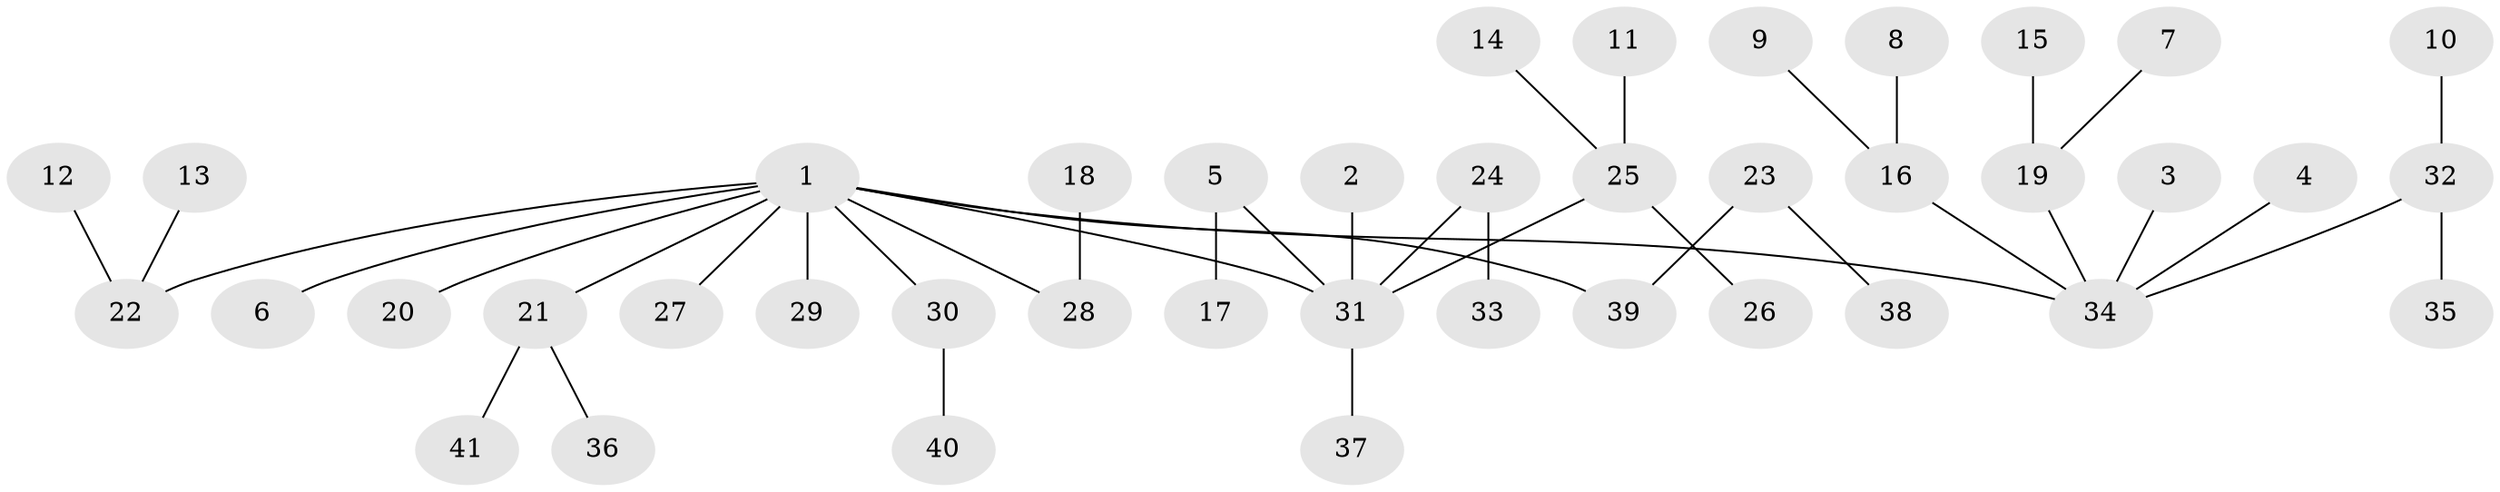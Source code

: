 // original degree distribution, {5: 0.06172839506172839, 4: 0.07407407407407407, 6: 0.012345679012345678, 3: 0.08641975308641975, 2: 0.2716049382716049, 1: 0.49382716049382713}
// Generated by graph-tools (version 1.1) at 2025/26/03/09/25 03:26:25]
// undirected, 41 vertices, 40 edges
graph export_dot {
graph [start="1"]
  node [color=gray90,style=filled];
  1;
  2;
  3;
  4;
  5;
  6;
  7;
  8;
  9;
  10;
  11;
  12;
  13;
  14;
  15;
  16;
  17;
  18;
  19;
  20;
  21;
  22;
  23;
  24;
  25;
  26;
  27;
  28;
  29;
  30;
  31;
  32;
  33;
  34;
  35;
  36;
  37;
  38;
  39;
  40;
  41;
  1 -- 6 [weight=1.0];
  1 -- 20 [weight=1.0];
  1 -- 21 [weight=1.0];
  1 -- 22 [weight=1.0];
  1 -- 27 [weight=1.0];
  1 -- 28 [weight=1.0];
  1 -- 29 [weight=1.0];
  1 -- 30 [weight=1.0];
  1 -- 31 [weight=1.0];
  1 -- 34 [weight=1.0];
  1 -- 39 [weight=1.0];
  2 -- 31 [weight=1.0];
  3 -- 34 [weight=1.0];
  4 -- 34 [weight=1.0];
  5 -- 17 [weight=1.0];
  5 -- 31 [weight=1.0];
  7 -- 19 [weight=1.0];
  8 -- 16 [weight=1.0];
  9 -- 16 [weight=1.0];
  10 -- 32 [weight=1.0];
  11 -- 25 [weight=1.0];
  12 -- 22 [weight=1.0];
  13 -- 22 [weight=1.0];
  14 -- 25 [weight=1.0];
  15 -- 19 [weight=1.0];
  16 -- 34 [weight=1.0];
  18 -- 28 [weight=1.0];
  19 -- 34 [weight=1.0];
  21 -- 36 [weight=1.0];
  21 -- 41 [weight=1.0];
  23 -- 38 [weight=1.0];
  23 -- 39 [weight=1.0];
  24 -- 31 [weight=1.0];
  24 -- 33 [weight=1.0];
  25 -- 26 [weight=1.0];
  25 -- 31 [weight=1.0];
  30 -- 40 [weight=1.0];
  31 -- 37 [weight=1.0];
  32 -- 34 [weight=1.0];
  32 -- 35 [weight=1.0];
}
